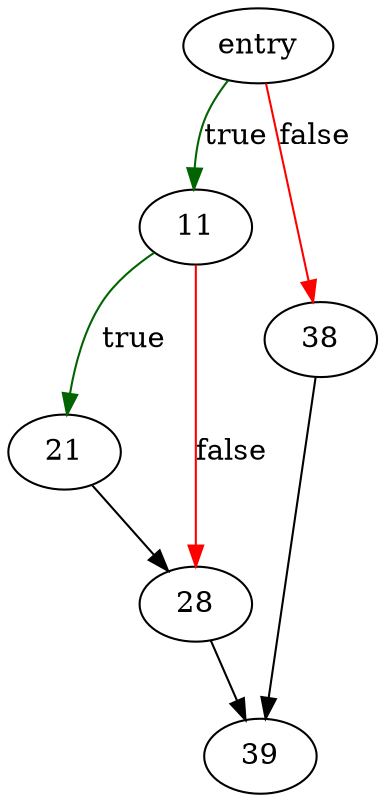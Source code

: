 digraph "sqlite3VdbeMemTooBig" {
	// Node definitions.
	1 [label=entry];
	11;
	21;
	28;
	38;
	39;

	// Edge definitions.
	1 -> 11 [
		color=darkgreen
		label=true
	];
	1 -> 38 [
		color=red
		label=false
	];
	11 -> 21 [
		color=darkgreen
		label=true
	];
	11 -> 28 [
		color=red
		label=false
	];
	21 -> 28;
	28 -> 39;
	38 -> 39;
}